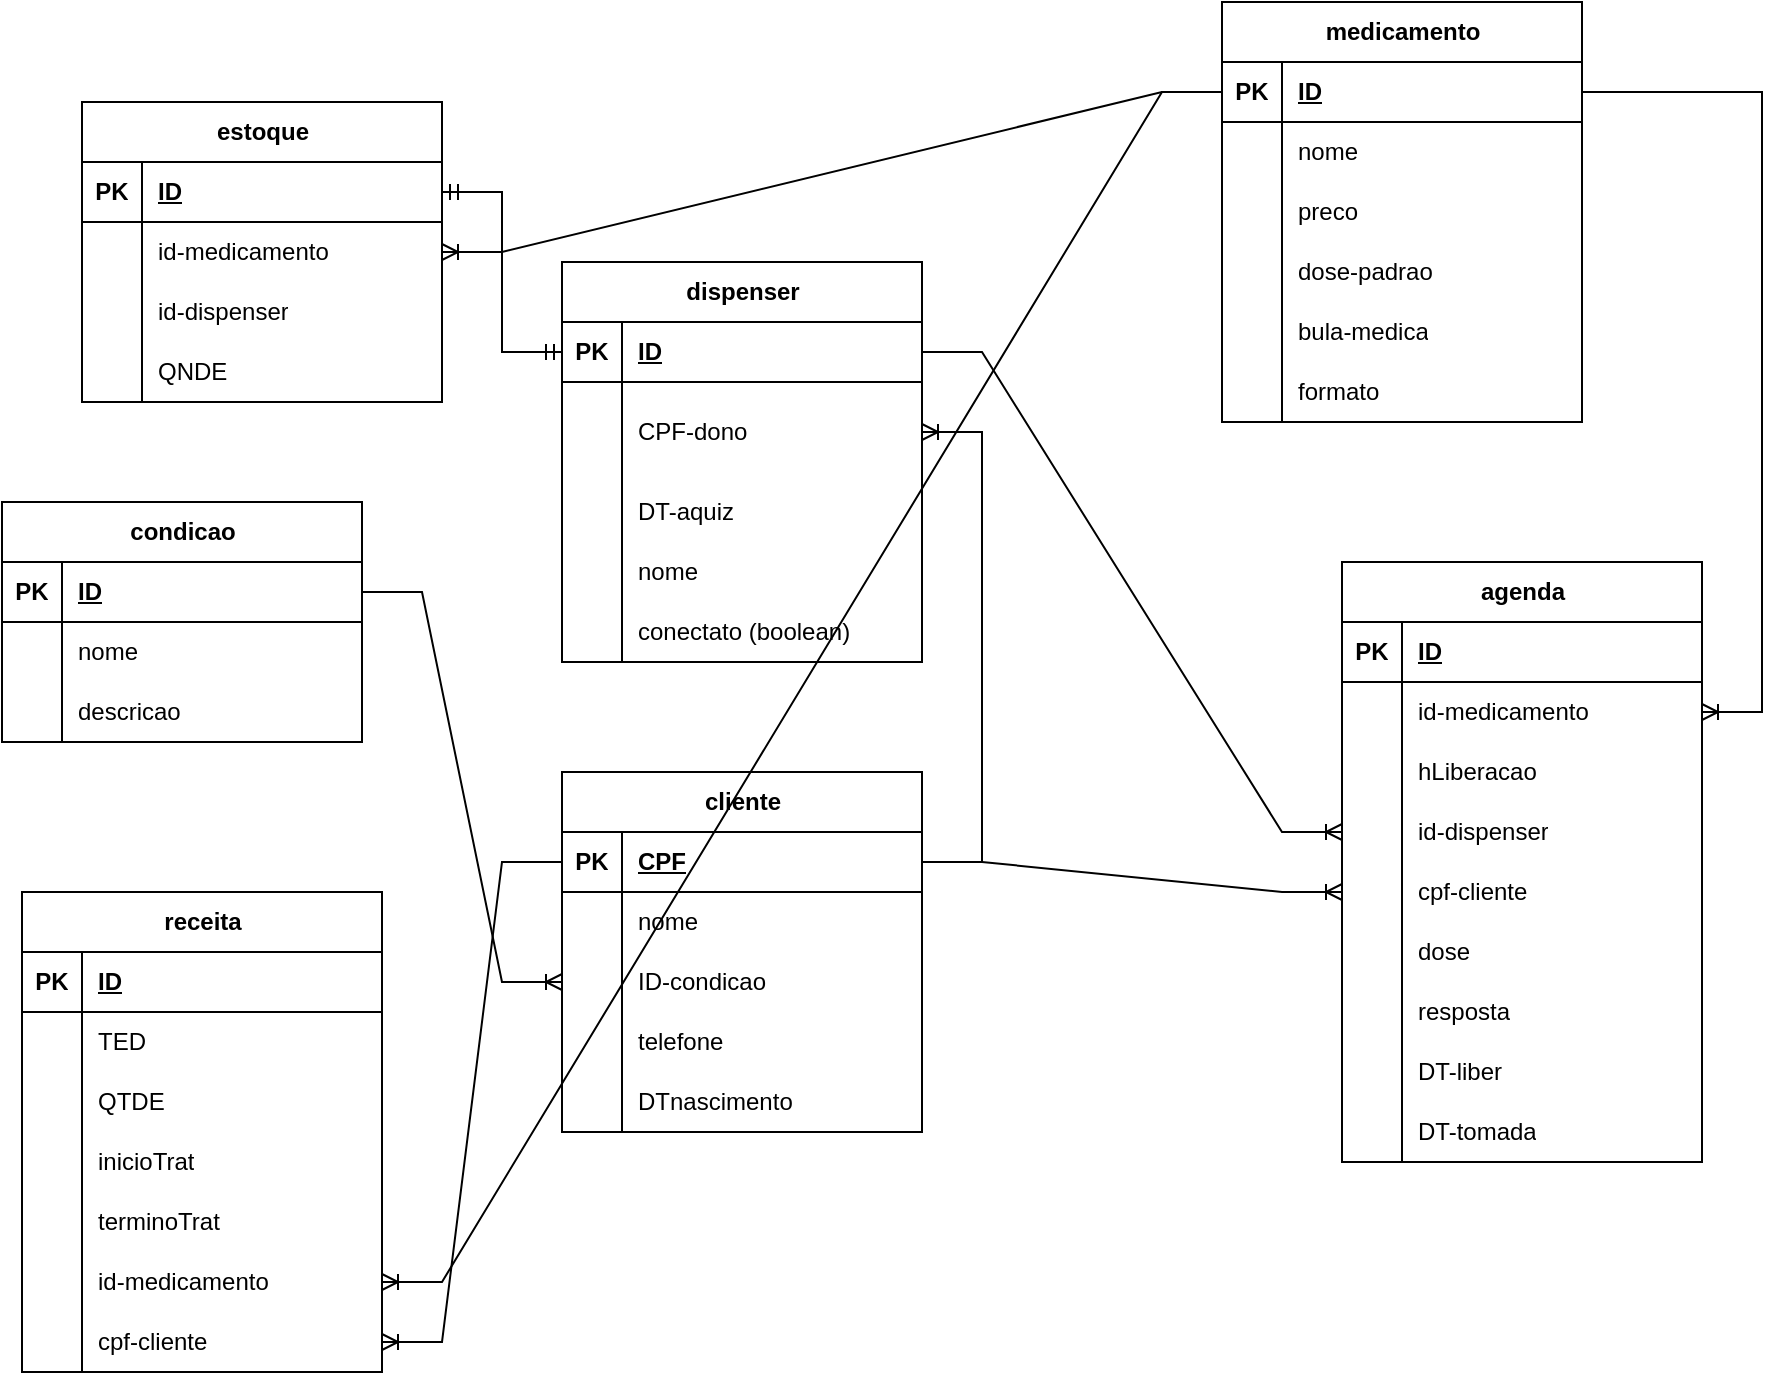 <mxfile version="28.1.0">
  <diagram name="Página-1" id="Egd5lDrU0XPKgJYf1nZj">
    <mxGraphModel dx="1426" dy="797" grid="1" gridSize="10" guides="1" tooltips="1" connect="1" arrows="1" fold="1" page="1" pageScale="1" pageWidth="827" pageHeight="1169" math="0" shadow="0">
      <root>
        <mxCell id="0" />
        <mxCell id="1" parent="0" />
        <mxCell id="g2uNAPrqfoVoTCElXJ4H-14" value="dispenser" style="shape=table;startSize=30;container=1;collapsible=1;childLayout=tableLayout;fixedRows=1;rowLines=0;fontStyle=1;align=center;resizeLast=1;html=1;" parent="1" vertex="1">
          <mxGeometry x="310" y="150" width="180" height="200" as="geometry" />
        </mxCell>
        <mxCell id="g2uNAPrqfoVoTCElXJ4H-15" value="" style="shape=tableRow;horizontal=0;startSize=0;swimlaneHead=0;swimlaneBody=0;fillColor=none;collapsible=0;dropTarget=0;points=[[0,0.5],[1,0.5]];portConstraint=eastwest;top=0;left=0;right=0;bottom=1;" parent="g2uNAPrqfoVoTCElXJ4H-14" vertex="1">
          <mxGeometry y="30" width="180" height="30" as="geometry" />
        </mxCell>
        <mxCell id="g2uNAPrqfoVoTCElXJ4H-16" value="PK" style="shape=partialRectangle;connectable=0;fillColor=none;top=0;left=0;bottom=0;right=0;fontStyle=1;overflow=hidden;whiteSpace=wrap;html=1;" parent="g2uNAPrqfoVoTCElXJ4H-15" vertex="1">
          <mxGeometry width="30" height="30" as="geometry">
            <mxRectangle width="30" height="30" as="alternateBounds" />
          </mxGeometry>
        </mxCell>
        <mxCell id="g2uNAPrqfoVoTCElXJ4H-17" value="ID" style="shape=partialRectangle;connectable=0;fillColor=none;top=0;left=0;bottom=0;right=0;align=left;spacingLeft=6;fontStyle=5;overflow=hidden;whiteSpace=wrap;html=1;" parent="g2uNAPrqfoVoTCElXJ4H-15" vertex="1">
          <mxGeometry x="30" width="150" height="30" as="geometry">
            <mxRectangle width="150" height="30" as="alternateBounds" />
          </mxGeometry>
        </mxCell>
        <mxCell id="g2uNAPrqfoVoTCElXJ4H-18" value="" style="shape=tableRow;horizontal=0;startSize=0;swimlaneHead=0;swimlaneBody=0;fillColor=none;collapsible=0;dropTarget=0;points=[[0,0.5],[1,0.5]];portConstraint=eastwest;top=0;left=0;right=0;bottom=0;" parent="g2uNAPrqfoVoTCElXJ4H-14" vertex="1">
          <mxGeometry y="60" width="180" height="50" as="geometry" />
        </mxCell>
        <mxCell id="g2uNAPrqfoVoTCElXJ4H-19" value="" style="shape=partialRectangle;connectable=0;fillColor=none;top=0;left=0;bottom=0;right=0;editable=1;overflow=hidden;whiteSpace=wrap;html=1;" parent="g2uNAPrqfoVoTCElXJ4H-18" vertex="1">
          <mxGeometry width="30" height="50" as="geometry">
            <mxRectangle width="30" height="50" as="alternateBounds" />
          </mxGeometry>
        </mxCell>
        <mxCell id="g2uNAPrqfoVoTCElXJ4H-20" value="CPF-dono" style="shape=partialRectangle;connectable=0;fillColor=none;top=0;left=0;bottom=0;right=0;align=left;spacingLeft=6;overflow=hidden;whiteSpace=wrap;html=1;" parent="g2uNAPrqfoVoTCElXJ4H-18" vertex="1">
          <mxGeometry x="30" width="150" height="50" as="geometry">
            <mxRectangle width="150" height="50" as="alternateBounds" />
          </mxGeometry>
        </mxCell>
        <mxCell id="g2uNAPrqfoVoTCElXJ4H-21" value="" style="shape=tableRow;horizontal=0;startSize=0;swimlaneHead=0;swimlaneBody=0;fillColor=none;collapsible=0;dropTarget=0;points=[[0,0.5],[1,0.5]];portConstraint=eastwest;top=0;left=0;right=0;bottom=0;" parent="g2uNAPrqfoVoTCElXJ4H-14" vertex="1">
          <mxGeometry y="110" width="180" height="30" as="geometry" />
        </mxCell>
        <mxCell id="g2uNAPrqfoVoTCElXJ4H-22" value="" style="shape=partialRectangle;connectable=0;fillColor=none;top=0;left=0;bottom=0;right=0;editable=1;overflow=hidden;whiteSpace=wrap;html=1;" parent="g2uNAPrqfoVoTCElXJ4H-21" vertex="1">
          <mxGeometry width="30" height="30" as="geometry">
            <mxRectangle width="30" height="30" as="alternateBounds" />
          </mxGeometry>
        </mxCell>
        <mxCell id="g2uNAPrqfoVoTCElXJ4H-23" value="DT-aquiz" style="shape=partialRectangle;connectable=0;fillColor=none;top=0;left=0;bottom=0;right=0;align=left;spacingLeft=6;overflow=hidden;whiteSpace=wrap;html=1;" parent="g2uNAPrqfoVoTCElXJ4H-21" vertex="1">
          <mxGeometry x="30" width="150" height="30" as="geometry">
            <mxRectangle width="150" height="30" as="alternateBounds" />
          </mxGeometry>
        </mxCell>
        <mxCell id="QTlWvereeb3CFWcjlrL_-1" style="shape=tableRow;horizontal=0;startSize=0;swimlaneHead=0;swimlaneBody=0;fillColor=none;collapsible=0;dropTarget=0;points=[[0,0.5],[1,0.5]];portConstraint=eastwest;top=0;left=0;right=0;bottom=0;" vertex="1" parent="g2uNAPrqfoVoTCElXJ4H-14">
          <mxGeometry y="140" width="180" height="30" as="geometry" />
        </mxCell>
        <mxCell id="QTlWvereeb3CFWcjlrL_-2" style="shape=partialRectangle;connectable=0;fillColor=none;top=0;left=0;bottom=0;right=0;editable=1;overflow=hidden;whiteSpace=wrap;html=1;" vertex="1" parent="QTlWvereeb3CFWcjlrL_-1">
          <mxGeometry width="30" height="30" as="geometry">
            <mxRectangle width="30" height="30" as="alternateBounds" />
          </mxGeometry>
        </mxCell>
        <mxCell id="QTlWvereeb3CFWcjlrL_-3" value="nome" style="shape=partialRectangle;connectable=0;fillColor=none;top=0;left=0;bottom=0;right=0;align=left;spacingLeft=6;overflow=hidden;whiteSpace=wrap;html=1;" vertex="1" parent="QTlWvereeb3CFWcjlrL_-1">
          <mxGeometry x="30" width="150" height="30" as="geometry">
            <mxRectangle width="150" height="30" as="alternateBounds" />
          </mxGeometry>
        </mxCell>
        <mxCell id="QTlWvereeb3CFWcjlrL_-7" style="shape=tableRow;horizontal=0;startSize=0;swimlaneHead=0;swimlaneBody=0;fillColor=none;collapsible=0;dropTarget=0;points=[[0,0.5],[1,0.5]];portConstraint=eastwest;top=0;left=0;right=0;bottom=0;" vertex="1" parent="g2uNAPrqfoVoTCElXJ4H-14">
          <mxGeometry y="170" width="180" height="30" as="geometry" />
        </mxCell>
        <mxCell id="QTlWvereeb3CFWcjlrL_-8" style="shape=partialRectangle;connectable=0;fillColor=none;top=0;left=0;bottom=0;right=0;editable=1;overflow=hidden;whiteSpace=wrap;html=1;" vertex="1" parent="QTlWvereeb3CFWcjlrL_-7">
          <mxGeometry width="30" height="30" as="geometry">
            <mxRectangle width="30" height="30" as="alternateBounds" />
          </mxGeometry>
        </mxCell>
        <mxCell id="QTlWvereeb3CFWcjlrL_-9" value="conectato (boolean)" style="shape=partialRectangle;connectable=0;fillColor=none;top=0;left=0;bottom=0;right=0;align=left;spacingLeft=6;overflow=hidden;whiteSpace=wrap;html=1;" vertex="1" parent="QTlWvereeb3CFWcjlrL_-7">
          <mxGeometry x="30" width="150" height="30" as="geometry">
            <mxRectangle width="150" height="30" as="alternateBounds" />
          </mxGeometry>
        </mxCell>
        <mxCell id="g2uNAPrqfoVoTCElXJ4H-1" value="cliente" style="shape=table;startSize=30;container=1;collapsible=1;childLayout=tableLayout;fixedRows=1;rowLines=0;fontStyle=1;align=center;resizeLast=1;html=1;" parent="1" vertex="1">
          <mxGeometry x="310" y="405" width="180" height="180" as="geometry" />
        </mxCell>
        <mxCell id="g2uNAPrqfoVoTCElXJ4H-2" value="" style="shape=tableRow;horizontal=0;startSize=0;swimlaneHead=0;swimlaneBody=0;fillColor=none;collapsible=0;dropTarget=0;points=[[0,0.5],[1,0.5]];portConstraint=eastwest;top=0;left=0;right=0;bottom=1;" parent="g2uNAPrqfoVoTCElXJ4H-1" vertex="1">
          <mxGeometry y="30" width="180" height="30" as="geometry" />
        </mxCell>
        <mxCell id="g2uNAPrqfoVoTCElXJ4H-3" value="PK" style="shape=partialRectangle;connectable=0;fillColor=none;top=0;left=0;bottom=0;right=0;fontStyle=1;overflow=hidden;whiteSpace=wrap;html=1;" parent="g2uNAPrqfoVoTCElXJ4H-2" vertex="1">
          <mxGeometry width="30" height="30" as="geometry">
            <mxRectangle width="30" height="30" as="alternateBounds" />
          </mxGeometry>
        </mxCell>
        <mxCell id="g2uNAPrqfoVoTCElXJ4H-4" value="CPF" style="shape=partialRectangle;connectable=0;fillColor=none;top=0;left=0;bottom=0;right=0;align=left;spacingLeft=6;fontStyle=5;overflow=hidden;whiteSpace=wrap;html=1;" parent="g2uNAPrqfoVoTCElXJ4H-2" vertex="1">
          <mxGeometry x="30" width="150" height="30" as="geometry">
            <mxRectangle width="150" height="30" as="alternateBounds" />
          </mxGeometry>
        </mxCell>
        <mxCell id="g2uNAPrqfoVoTCElXJ4H-5" value="" style="shape=tableRow;horizontal=0;startSize=0;swimlaneHead=0;swimlaneBody=0;fillColor=none;collapsible=0;dropTarget=0;points=[[0,0.5],[1,0.5]];portConstraint=eastwest;top=0;left=0;right=0;bottom=0;" parent="g2uNAPrqfoVoTCElXJ4H-1" vertex="1">
          <mxGeometry y="60" width="180" height="30" as="geometry" />
        </mxCell>
        <mxCell id="g2uNAPrqfoVoTCElXJ4H-6" value="" style="shape=partialRectangle;connectable=0;fillColor=none;top=0;left=0;bottom=0;right=0;editable=1;overflow=hidden;whiteSpace=wrap;html=1;" parent="g2uNAPrqfoVoTCElXJ4H-5" vertex="1">
          <mxGeometry width="30" height="30" as="geometry">
            <mxRectangle width="30" height="30" as="alternateBounds" />
          </mxGeometry>
        </mxCell>
        <mxCell id="g2uNAPrqfoVoTCElXJ4H-7" value="nome" style="shape=partialRectangle;connectable=0;fillColor=none;top=0;left=0;bottom=0;right=0;align=left;spacingLeft=6;overflow=hidden;whiteSpace=wrap;html=1;" parent="g2uNAPrqfoVoTCElXJ4H-5" vertex="1">
          <mxGeometry x="30" width="150" height="30" as="geometry">
            <mxRectangle width="150" height="30" as="alternateBounds" />
          </mxGeometry>
        </mxCell>
        <mxCell id="g2uNAPrqfoVoTCElXJ4H-8" value="" style="shape=tableRow;horizontal=0;startSize=0;swimlaneHead=0;swimlaneBody=0;fillColor=none;collapsible=0;dropTarget=0;points=[[0,0.5],[1,0.5]];portConstraint=eastwest;top=0;left=0;right=0;bottom=0;" parent="g2uNAPrqfoVoTCElXJ4H-1" vertex="1">
          <mxGeometry y="90" width="180" height="30" as="geometry" />
        </mxCell>
        <mxCell id="g2uNAPrqfoVoTCElXJ4H-9" value="" style="shape=partialRectangle;connectable=0;fillColor=none;top=0;left=0;bottom=0;right=0;editable=1;overflow=hidden;whiteSpace=wrap;html=1;" parent="g2uNAPrqfoVoTCElXJ4H-8" vertex="1">
          <mxGeometry width="30" height="30" as="geometry">
            <mxRectangle width="30" height="30" as="alternateBounds" />
          </mxGeometry>
        </mxCell>
        <mxCell id="g2uNAPrqfoVoTCElXJ4H-10" value="ID-condicao" style="shape=partialRectangle;connectable=0;fillColor=none;top=0;left=0;bottom=0;right=0;align=left;spacingLeft=6;overflow=hidden;whiteSpace=wrap;html=1;" parent="g2uNAPrqfoVoTCElXJ4H-8" vertex="1">
          <mxGeometry x="30" width="150" height="30" as="geometry">
            <mxRectangle width="150" height="30" as="alternateBounds" />
          </mxGeometry>
        </mxCell>
        <mxCell id="QTlWvereeb3CFWcjlrL_-4" style="shape=tableRow;horizontal=0;startSize=0;swimlaneHead=0;swimlaneBody=0;fillColor=none;collapsible=0;dropTarget=0;points=[[0,0.5],[1,0.5]];portConstraint=eastwest;top=0;left=0;right=0;bottom=0;" vertex="1" parent="g2uNAPrqfoVoTCElXJ4H-1">
          <mxGeometry y="120" width="180" height="30" as="geometry" />
        </mxCell>
        <mxCell id="QTlWvereeb3CFWcjlrL_-5" style="shape=partialRectangle;connectable=0;fillColor=none;top=0;left=0;bottom=0;right=0;editable=1;overflow=hidden;whiteSpace=wrap;html=1;" vertex="1" parent="QTlWvereeb3CFWcjlrL_-4">
          <mxGeometry width="30" height="30" as="geometry">
            <mxRectangle width="30" height="30" as="alternateBounds" />
          </mxGeometry>
        </mxCell>
        <mxCell id="QTlWvereeb3CFWcjlrL_-6" value="telefone" style="shape=partialRectangle;connectable=0;fillColor=none;top=0;left=0;bottom=0;right=0;align=left;spacingLeft=6;overflow=hidden;whiteSpace=wrap;html=1;" vertex="1" parent="QTlWvereeb3CFWcjlrL_-4">
          <mxGeometry x="30" width="150" height="30" as="geometry">
            <mxRectangle width="150" height="30" as="alternateBounds" />
          </mxGeometry>
        </mxCell>
        <mxCell id="g2uNAPrqfoVoTCElXJ4H-11" value="" style="shape=tableRow;horizontal=0;startSize=0;swimlaneHead=0;swimlaneBody=0;fillColor=none;collapsible=0;dropTarget=0;points=[[0,0.5],[1,0.5]];portConstraint=eastwest;top=0;left=0;right=0;bottom=0;" parent="g2uNAPrqfoVoTCElXJ4H-1" vertex="1">
          <mxGeometry y="150" width="180" height="30" as="geometry" />
        </mxCell>
        <mxCell id="g2uNAPrqfoVoTCElXJ4H-12" value="" style="shape=partialRectangle;connectable=0;fillColor=none;top=0;left=0;bottom=0;right=0;editable=1;overflow=hidden;whiteSpace=wrap;html=1;" parent="g2uNAPrqfoVoTCElXJ4H-11" vertex="1">
          <mxGeometry width="30" height="30" as="geometry">
            <mxRectangle width="30" height="30" as="alternateBounds" />
          </mxGeometry>
        </mxCell>
        <mxCell id="g2uNAPrqfoVoTCElXJ4H-13" value="DTnascimento" style="shape=partialRectangle;connectable=0;fillColor=none;top=0;left=0;bottom=0;right=0;align=left;spacingLeft=6;overflow=hidden;whiteSpace=wrap;html=1;" parent="g2uNAPrqfoVoTCElXJ4H-11" vertex="1">
          <mxGeometry x="30" width="150" height="30" as="geometry">
            <mxRectangle width="150" height="30" as="alternateBounds" />
          </mxGeometry>
        </mxCell>
        <mxCell id="g2uNAPrqfoVoTCElXJ4H-27" value="medicamento" style="shape=table;startSize=30;container=1;collapsible=1;childLayout=tableLayout;fixedRows=1;rowLines=0;fontStyle=1;align=center;resizeLast=1;html=1;" parent="1" vertex="1">
          <mxGeometry x="640" y="20" width="180" height="210" as="geometry" />
        </mxCell>
        <mxCell id="g2uNAPrqfoVoTCElXJ4H-28" value="" style="shape=tableRow;horizontal=0;startSize=0;swimlaneHead=0;swimlaneBody=0;fillColor=none;collapsible=0;dropTarget=0;points=[[0,0.5],[1,0.5]];portConstraint=eastwest;top=0;left=0;right=0;bottom=1;" parent="g2uNAPrqfoVoTCElXJ4H-27" vertex="1">
          <mxGeometry y="30" width="180" height="30" as="geometry" />
        </mxCell>
        <mxCell id="g2uNAPrqfoVoTCElXJ4H-29" value="PK" style="shape=partialRectangle;connectable=0;fillColor=none;top=0;left=0;bottom=0;right=0;fontStyle=1;overflow=hidden;whiteSpace=wrap;html=1;" parent="g2uNAPrqfoVoTCElXJ4H-28" vertex="1">
          <mxGeometry width="30" height="30" as="geometry">
            <mxRectangle width="30" height="30" as="alternateBounds" />
          </mxGeometry>
        </mxCell>
        <mxCell id="g2uNAPrqfoVoTCElXJ4H-30" value="ID" style="shape=partialRectangle;connectable=0;fillColor=none;top=0;left=0;bottom=0;right=0;align=left;spacingLeft=6;fontStyle=5;overflow=hidden;whiteSpace=wrap;html=1;" parent="g2uNAPrqfoVoTCElXJ4H-28" vertex="1">
          <mxGeometry x="30" width="150" height="30" as="geometry">
            <mxRectangle width="150" height="30" as="alternateBounds" />
          </mxGeometry>
        </mxCell>
        <mxCell id="g2uNAPrqfoVoTCElXJ4H-31" value="" style="shape=tableRow;horizontal=0;startSize=0;swimlaneHead=0;swimlaneBody=0;fillColor=none;collapsible=0;dropTarget=0;points=[[0,0.5],[1,0.5]];portConstraint=eastwest;top=0;left=0;right=0;bottom=0;" parent="g2uNAPrqfoVoTCElXJ4H-27" vertex="1">
          <mxGeometry y="60" width="180" height="30" as="geometry" />
        </mxCell>
        <mxCell id="g2uNAPrqfoVoTCElXJ4H-32" value="" style="shape=partialRectangle;connectable=0;fillColor=none;top=0;left=0;bottom=0;right=0;editable=1;overflow=hidden;whiteSpace=wrap;html=1;" parent="g2uNAPrqfoVoTCElXJ4H-31" vertex="1">
          <mxGeometry width="30" height="30" as="geometry">
            <mxRectangle width="30" height="30" as="alternateBounds" />
          </mxGeometry>
        </mxCell>
        <mxCell id="g2uNAPrqfoVoTCElXJ4H-33" value="nome" style="shape=partialRectangle;connectable=0;fillColor=none;top=0;left=0;bottom=0;right=0;align=left;spacingLeft=6;overflow=hidden;whiteSpace=wrap;html=1;" parent="g2uNAPrqfoVoTCElXJ4H-31" vertex="1">
          <mxGeometry x="30" width="150" height="30" as="geometry">
            <mxRectangle width="150" height="30" as="alternateBounds" />
          </mxGeometry>
        </mxCell>
        <mxCell id="g2uNAPrqfoVoTCElXJ4H-102" value="" style="shape=tableRow;horizontal=0;startSize=0;swimlaneHead=0;swimlaneBody=0;fillColor=none;collapsible=0;dropTarget=0;points=[[0,0.5],[1,0.5]];portConstraint=eastwest;top=0;left=0;right=0;bottom=0;" parent="g2uNAPrqfoVoTCElXJ4H-27" vertex="1">
          <mxGeometry y="90" width="180" height="30" as="geometry" />
        </mxCell>
        <mxCell id="g2uNAPrqfoVoTCElXJ4H-103" value="" style="shape=partialRectangle;connectable=0;fillColor=none;top=0;left=0;bottom=0;right=0;editable=1;overflow=hidden;whiteSpace=wrap;html=1;" parent="g2uNAPrqfoVoTCElXJ4H-102" vertex="1">
          <mxGeometry width="30" height="30" as="geometry">
            <mxRectangle width="30" height="30" as="alternateBounds" />
          </mxGeometry>
        </mxCell>
        <mxCell id="g2uNAPrqfoVoTCElXJ4H-104" value="preco" style="shape=partialRectangle;connectable=0;fillColor=none;top=0;left=0;bottom=0;right=0;align=left;spacingLeft=6;overflow=hidden;whiteSpace=wrap;html=1;" parent="g2uNAPrqfoVoTCElXJ4H-102" vertex="1">
          <mxGeometry x="30" width="150" height="30" as="geometry">
            <mxRectangle width="150" height="30" as="alternateBounds" />
          </mxGeometry>
        </mxCell>
        <mxCell id="QTlWvereeb3CFWcjlrL_-44" style="shape=tableRow;horizontal=0;startSize=0;swimlaneHead=0;swimlaneBody=0;fillColor=none;collapsible=0;dropTarget=0;points=[[0,0.5],[1,0.5]];portConstraint=eastwest;top=0;left=0;right=0;bottom=0;" vertex="1" parent="g2uNAPrqfoVoTCElXJ4H-27">
          <mxGeometry y="120" width="180" height="30" as="geometry" />
        </mxCell>
        <mxCell id="QTlWvereeb3CFWcjlrL_-45" style="shape=partialRectangle;connectable=0;fillColor=none;top=0;left=0;bottom=0;right=0;editable=1;overflow=hidden;whiteSpace=wrap;html=1;" vertex="1" parent="QTlWvereeb3CFWcjlrL_-44">
          <mxGeometry width="30" height="30" as="geometry">
            <mxRectangle width="30" height="30" as="alternateBounds" />
          </mxGeometry>
        </mxCell>
        <mxCell id="QTlWvereeb3CFWcjlrL_-46" value="dose-padrao" style="shape=partialRectangle;connectable=0;fillColor=none;top=0;left=0;bottom=0;right=0;align=left;spacingLeft=6;overflow=hidden;whiteSpace=wrap;html=1;" vertex="1" parent="QTlWvereeb3CFWcjlrL_-44">
          <mxGeometry x="30" width="150" height="30" as="geometry">
            <mxRectangle width="150" height="30" as="alternateBounds" />
          </mxGeometry>
        </mxCell>
        <mxCell id="QTlWvereeb3CFWcjlrL_-47" style="shape=tableRow;horizontal=0;startSize=0;swimlaneHead=0;swimlaneBody=0;fillColor=none;collapsible=0;dropTarget=0;points=[[0,0.5],[1,0.5]];portConstraint=eastwest;top=0;left=0;right=0;bottom=0;" vertex="1" parent="g2uNAPrqfoVoTCElXJ4H-27">
          <mxGeometry y="150" width="180" height="30" as="geometry" />
        </mxCell>
        <mxCell id="QTlWvereeb3CFWcjlrL_-48" style="shape=partialRectangle;connectable=0;fillColor=none;top=0;left=0;bottom=0;right=0;editable=1;overflow=hidden;whiteSpace=wrap;html=1;" vertex="1" parent="QTlWvereeb3CFWcjlrL_-47">
          <mxGeometry width="30" height="30" as="geometry">
            <mxRectangle width="30" height="30" as="alternateBounds" />
          </mxGeometry>
        </mxCell>
        <mxCell id="QTlWvereeb3CFWcjlrL_-49" value="bula-medica" style="shape=partialRectangle;connectable=0;fillColor=none;top=0;left=0;bottom=0;right=0;align=left;spacingLeft=6;overflow=hidden;whiteSpace=wrap;html=1;" vertex="1" parent="QTlWvereeb3CFWcjlrL_-47">
          <mxGeometry x="30" width="150" height="30" as="geometry">
            <mxRectangle width="150" height="30" as="alternateBounds" />
          </mxGeometry>
        </mxCell>
        <mxCell id="QTlWvereeb3CFWcjlrL_-50" style="shape=tableRow;horizontal=0;startSize=0;swimlaneHead=0;swimlaneBody=0;fillColor=none;collapsible=0;dropTarget=0;points=[[0,0.5],[1,0.5]];portConstraint=eastwest;top=0;left=0;right=0;bottom=0;" vertex="1" parent="g2uNAPrqfoVoTCElXJ4H-27">
          <mxGeometry y="180" width="180" height="30" as="geometry" />
        </mxCell>
        <mxCell id="QTlWvereeb3CFWcjlrL_-51" style="shape=partialRectangle;connectable=0;fillColor=none;top=0;left=0;bottom=0;right=0;editable=1;overflow=hidden;whiteSpace=wrap;html=1;" vertex="1" parent="QTlWvereeb3CFWcjlrL_-50">
          <mxGeometry width="30" height="30" as="geometry">
            <mxRectangle width="30" height="30" as="alternateBounds" />
          </mxGeometry>
        </mxCell>
        <mxCell id="QTlWvereeb3CFWcjlrL_-52" value="formato" style="shape=partialRectangle;connectable=0;fillColor=none;top=0;left=0;bottom=0;right=0;align=left;spacingLeft=6;overflow=hidden;whiteSpace=wrap;html=1;" vertex="1" parent="QTlWvereeb3CFWcjlrL_-50">
          <mxGeometry x="30" width="150" height="30" as="geometry">
            <mxRectangle width="150" height="30" as="alternateBounds" />
          </mxGeometry>
        </mxCell>
        <mxCell id="g2uNAPrqfoVoTCElXJ4H-40" value="estoque" style="shape=table;startSize=30;container=1;collapsible=1;childLayout=tableLayout;fixedRows=1;rowLines=0;fontStyle=1;align=center;resizeLast=1;html=1;" parent="1" vertex="1">
          <mxGeometry x="70" y="70" width="180" height="150" as="geometry" />
        </mxCell>
        <mxCell id="g2uNAPrqfoVoTCElXJ4H-41" value="" style="shape=tableRow;horizontal=0;startSize=0;swimlaneHead=0;swimlaneBody=0;fillColor=none;collapsible=0;dropTarget=0;points=[[0,0.5],[1,0.5]];portConstraint=eastwest;top=0;left=0;right=0;bottom=1;" parent="g2uNAPrqfoVoTCElXJ4H-40" vertex="1">
          <mxGeometry y="30" width="180" height="30" as="geometry" />
        </mxCell>
        <mxCell id="g2uNAPrqfoVoTCElXJ4H-42" value="PK" style="shape=partialRectangle;connectable=0;fillColor=none;top=0;left=0;bottom=0;right=0;fontStyle=1;overflow=hidden;whiteSpace=wrap;html=1;" parent="g2uNAPrqfoVoTCElXJ4H-41" vertex="1">
          <mxGeometry width="30" height="30" as="geometry">
            <mxRectangle width="30" height="30" as="alternateBounds" />
          </mxGeometry>
        </mxCell>
        <mxCell id="g2uNAPrqfoVoTCElXJ4H-43" value="ID" style="shape=partialRectangle;connectable=0;fillColor=none;top=0;left=0;bottom=0;right=0;align=left;spacingLeft=6;fontStyle=5;overflow=hidden;whiteSpace=wrap;html=1;" parent="g2uNAPrqfoVoTCElXJ4H-41" vertex="1">
          <mxGeometry x="30" width="150" height="30" as="geometry">
            <mxRectangle width="150" height="30" as="alternateBounds" />
          </mxGeometry>
        </mxCell>
        <mxCell id="g2uNAPrqfoVoTCElXJ4H-44" value="" style="shape=tableRow;horizontal=0;startSize=0;swimlaneHead=0;swimlaneBody=0;fillColor=none;collapsible=0;dropTarget=0;points=[[0,0.5],[1,0.5]];portConstraint=eastwest;top=0;left=0;right=0;bottom=0;" parent="g2uNAPrqfoVoTCElXJ4H-40" vertex="1">
          <mxGeometry y="60" width="180" height="30" as="geometry" />
        </mxCell>
        <mxCell id="g2uNAPrqfoVoTCElXJ4H-45" value="" style="shape=partialRectangle;connectable=0;fillColor=none;top=0;left=0;bottom=0;right=0;editable=1;overflow=hidden;whiteSpace=wrap;html=1;" parent="g2uNAPrqfoVoTCElXJ4H-44" vertex="1">
          <mxGeometry width="30" height="30" as="geometry">
            <mxRectangle width="30" height="30" as="alternateBounds" />
          </mxGeometry>
        </mxCell>
        <mxCell id="g2uNAPrqfoVoTCElXJ4H-46" value="id-medicamento" style="shape=partialRectangle;connectable=0;fillColor=none;top=0;left=0;bottom=0;right=0;align=left;spacingLeft=6;overflow=hidden;whiteSpace=wrap;html=1;" parent="g2uNAPrqfoVoTCElXJ4H-44" vertex="1">
          <mxGeometry x="30" width="150" height="30" as="geometry">
            <mxRectangle width="150" height="30" as="alternateBounds" />
          </mxGeometry>
        </mxCell>
        <mxCell id="g2uNAPrqfoVoTCElXJ4H-47" value="" style="shape=tableRow;horizontal=0;startSize=0;swimlaneHead=0;swimlaneBody=0;fillColor=none;collapsible=0;dropTarget=0;points=[[0,0.5],[1,0.5]];portConstraint=eastwest;top=0;left=0;right=0;bottom=0;" parent="g2uNAPrqfoVoTCElXJ4H-40" vertex="1">
          <mxGeometry y="90" width="180" height="30" as="geometry" />
        </mxCell>
        <mxCell id="g2uNAPrqfoVoTCElXJ4H-48" value="" style="shape=partialRectangle;connectable=0;fillColor=none;top=0;left=0;bottom=0;right=0;editable=1;overflow=hidden;whiteSpace=wrap;html=1;" parent="g2uNAPrqfoVoTCElXJ4H-47" vertex="1">
          <mxGeometry width="30" height="30" as="geometry">
            <mxRectangle width="30" height="30" as="alternateBounds" />
          </mxGeometry>
        </mxCell>
        <mxCell id="g2uNAPrqfoVoTCElXJ4H-49" value="id-dispenser" style="shape=partialRectangle;connectable=0;fillColor=none;top=0;left=0;bottom=0;right=0;align=left;spacingLeft=6;overflow=hidden;whiteSpace=wrap;html=1;" parent="g2uNAPrqfoVoTCElXJ4H-47" vertex="1">
          <mxGeometry x="30" width="150" height="30" as="geometry">
            <mxRectangle width="150" height="30" as="alternateBounds" />
          </mxGeometry>
        </mxCell>
        <mxCell id="g2uNAPrqfoVoTCElXJ4H-50" value="" style="shape=tableRow;horizontal=0;startSize=0;swimlaneHead=0;swimlaneBody=0;fillColor=none;collapsible=0;dropTarget=0;points=[[0,0.5],[1,0.5]];portConstraint=eastwest;top=0;left=0;right=0;bottom=0;" parent="g2uNAPrqfoVoTCElXJ4H-40" vertex="1">
          <mxGeometry y="120" width="180" height="30" as="geometry" />
        </mxCell>
        <mxCell id="g2uNAPrqfoVoTCElXJ4H-51" value="" style="shape=partialRectangle;connectable=0;fillColor=none;top=0;left=0;bottom=0;right=0;editable=1;overflow=hidden;whiteSpace=wrap;html=1;" parent="g2uNAPrqfoVoTCElXJ4H-50" vertex="1">
          <mxGeometry width="30" height="30" as="geometry">
            <mxRectangle width="30" height="30" as="alternateBounds" />
          </mxGeometry>
        </mxCell>
        <mxCell id="g2uNAPrqfoVoTCElXJ4H-52" value="QNDE" style="shape=partialRectangle;connectable=0;fillColor=none;top=0;left=0;bottom=0;right=0;align=left;spacingLeft=6;overflow=hidden;whiteSpace=wrap;html=1;" parent="g2uNAPrqfoVoTCElXJ4H-50" vertex="1">
          <mxGeometry x="30" width="150" height="30" as="geometry">
            <mxRectangle width="150" height="30" as="alternateBounds" />
          </mxGeometry>
        </mxCell>
        <mxCell id="g2uNAPrqfoVoTCElXJ4H-53" value="agenda" style="shape=table;startSize=30;container=1;collapsible=1;childLayout=tableLayout;fixedRows=1;rowLines=0;fontStyle=1;align=center;resizeLast=1;html=1;" parent="1" vertex="1">
          <mxGeometry x="700" y="300" width="180" height="300" as="geometry" />
        </mxCell>
        <mxCell id="g2uNAPrqfoVoTCElXJ4H-54" value="" style="shape=tableRow;horizontal=0;startSize=0;swimlaneHead=0;swimlaneBody=0;fillColor=none;collapsible=0;dropTarget=0;points=[[0,0.5],[1,0.5]];portConstraint=eastwest;top=0;left=0;right=0;bottom=1;" parent="g2uNAPrqfoVoTCElXJ4H-53" vertex="1">
          <mxGeometry y="30" width="180" height="30" as="geometry" />
        </mxCell>
        <mxCell id="g2uNAPrqfoVoTCElXJ4H-55" value="PK" style="shape=partialRectangle;connectable=0;fillColor=none;top=0;left=0;bottom=0;right=0;fontStyle=1;overflow=hidden;whiteSpace=wrap;html=1;" parent="g2uNAPrqfoVoTCElXJ4H-54" vertex="1">
          <mxGeometry width="30" height="30" as="geometry">
            <mxRectangle width="30" height="30" as="alternateBounds" />
          </mxGeometry>
        </mxCell>
        <mxCell id="g2uNAPrqfoVoTCElXJ4H-56" value="ID" style="shape=partialRectangle;connectable=0;fillColor=none;top=0;left=0;bottom=0;right=0;align=left;spacingLeft=6;fontStyle=5;overflow=hidden;whiteSpace=wrap;html=1;" parent="g2uNAPrqfoVoTCElXJ4H-54" vertex="1">
          <mxGeometry x="30" width="150" height="30" as="geometry">
            <mxRectangle width="150" height="30" as="alternateBounds" />
          </mxGeometry>
        </mxCell>
        <mxCell id="g2uNAPrqfoVoTCElXJ4H-57" value="" style="shape=tableRow;horizontal=0;startSize=0;swimlaneHead=0;swimlaneBody=0;fillColor=none;collapsible=0;dropTarget=0;points=[[0,0.5],[1,0.5]];portConstraint=eastwest;top=0;left=0;right=0;bottom=0;" parent="g2uNAPrqfoVoTCElXJ4H-53" vertex="1">
          <mxGeometry y="60" width="180" height="30" as="geometry" />
        </mxCell>
        <mxCell id="g2uNAPrqfoVoTCElXJ4H-58" value="" style="shape=partialRectangle;connectable=0;fillColor=none;top=0;left=0;bottom=0;right=0;editable=1;overflow=hidden;whiteSpace=wrap;html=1;" parent="g2uNAPrqfoVoTCElXJ4H-57" vertex="1">
          <mxGeometry width="30" height="30" as="geometry">
            <mxRectangle width="30" height="30" as="alternateBounds" />
          </mxGeometry>
        </mxCell>
        <mxCell id="g2uNAPrqfoVoTCElXJ4H-59" value="id-medicamento" style="shape=partialRectangle;connectable=0;fillColor=none;top=0;left=0;bottom=0;right=0;align=left;spacingLeft=6;overflow=hidden;whiteSpace=wrap;html=1;" parent="g2uNAPrqfoVoTCElXJ4H-57" vertex="1">
          <mxGeometry x="30" width="150" height="30" as="geometry">
            <mxRectangle width="150" height="30" as="alternateBounds" />
          </mxGeometry>
        </mxCell>
        <mxCell id="g2uNAPrqfoVoTCElXJ4H-60" value="" style="shape=tableRow;horizontal=0;startSize=0;swimlaneHead=0;swimlaneBody=0;fillColor=none;collapsible=0;dropTarget=0;points=[[0,0.5],[1,0.5]];portConstraint=eastwest;top=0;left=0;right=0;bottom=0;" parent="g2uNAPrqfoVoTCElXJ4H-53" vertex="1">
          <mxGeometry y="90" width="180" height="30" as="geometry" />
        </mxCell>
        <mxCell id="g2uNAPrqfoVoTCElXJ4H-61" value="" style="shape=partialRectangle;connectable=0;fillColor=none;top=0;left=0;bottom=0;right=0;editable=1;overflow=hidden;whiteSpace=wrap;html=1;" parent="g2uNAPrqfoVoTCElXJ4H-60" vertex="1">
          <mxGeometry width="30" height="30" as="geometry">
            <mxRectangle width="30" height="30" as="alternateBounds" />
          </mxGeometry>
        </mxCell>
        <mxCell id="g2uNAPrqfoVoTCElXJ4H-62" value="hLiberacao" style="shape=partialRectangle;connectable=0;fillColor=none;top=0;left=0;bottom=0;right=0;align=left;spacingLeft=6;overflow=hidden;whiteSpace=wrap;html=1;" parent="g2uNAPrqfoVoTCElXJ4H-60" vertex="1">
          <mxGeometry x="30" width="150" height="30" as="geometry">
            <mxRectangle width="150" height="30" as="alternateBounds" />
          </mxGeometry>
        </mxCell>
        <mxCell id="g2uNAPrqfoVoTCElXJ4H-63" value="" style="shape=tableRow;horizontal=0;startSize=0;swimlaneHead=0;swimlaneBody=0;fillColor=none;collapsible=0;dropTarget=0;points=[[0,0.5],[1,0.5]];portConstraint=eastwest;top=0;left=0;right=0;bottom=0;" parent="g2uNAPrqfoVoTCElXJ4H-53" vertex="1">
          <mxGeometry y="120" width="180" height="30" as="geometry" />
        </mxCell>
        <mxCell id="g2uNAPrqfoVoTCElXJ4H-64" value="" style="shape=partialRectangle;connectable=0;fillColor=none;top=0;left=0;bottom=0;right=0;editable=1;overflow=hidden;whiteSpace=wrap;html=1;" parent="g2uNAPrqfoVoTCElXJ4H-63" vertex="1">
          <mxGeometry width="30" height="30" as="geometry">
            <mxRectangle width="30" height="30" as="alternateBounds" />
          </mxGeometry>
        </mxCell>
        <mxCell id="g2uNAPrqfoVoTCElXJ4H-65" value="id-dispenser" style="shape=partialRectangle;connectable=0;fillColor=none;top=0;left=0;bottom=0;right=0;align=left;spacingLeft=6;overflow=hidden;whiteSpace=wrap;html=1;" parent="g2uNAPrqfoVoTCElXJ4H-63" vertex="1">
          <mxGeometry x="30" width="150" height="30" as="geometry">
            <mxRectangle width="150" height="30" as="alternateBounds" />
          </mxGeometry>
        </mxCell>
        <mxCell id="g2uNAPrqfoVoTCElXJ4H-99" style="shape=tableRow;horizontal=0;startSize=0;swimlaneHead=0;swimlaneBody=0;fillColor=none;collapsible=0;dropTarget=0;points=[[0,0.5],[1,0.5]];portConstraint=eastwest;top=0;left=0;right=0;bottom=0;" parent="g2uNAPrqfoVoTCElXJ4H-53" vertex="1">
          <mxGeometry y="150" width="180" height="30" as="geometry" />
        </mxCell>
        <mxCell id="g2uNAPrqfoVoTCElXJ4H-100" style="shape=partialRectangle;connectable=0;fillColor=none;top=0;left=0;bottom=0;right=0;editable=1;overflow=hidden;whiteSpace=wrap;html=1;" parent="g2uNAPrqfoVoTCElXJ4H-99" vertex="1">
          <mxGeometry width="30" height="30" as="geometry">
            <mxRectangle width="30" height="30" as="alternateBounds" />
          </mxGeometry>
        </mxCell>
        <mxCell id="g2uNAPrqfoVoTCElXJ4H-101" value="cpf-cliente" style="shape=partialRectangle;connectable=0;fillColor=none;top=0;left=0;bottom=0;right=0;align=left;spacingLeft=6;overflow=hidden;whiteSpace=wrap;html=1;" parent="g2uNAPrqfoVoTCElXJ4H-99" vertex="1">
          <mxGeometry x="30" width="150" height="30" as="geometry">
            <mxRectangle width="150" height="30" as="alternateBounds" />
          </mxGeometry>
        </mxCell>
        <mxCell id="QTlWvereeb3CFWcjlrL_-10" style="shape=tableRow;horizontal=0;startSize=0;swimlaneHead=0;swimlaneBody=0;fillColor=none;collapsible=0;dropTarget=0;points=[[0,0.5],[1,0.5]];portConstraint=eastwest;top=0;left=0;right=0;bottom=0;" vertex="1" parent="g2uNAPrqfoVoTCElXJ4H-53">
          <mxGeometry y="180" width="180" height="30" as="geometry" />
        </mxCell>
        <mxCell id="QTlWvereeb3CFWcjlrL_-11" style="shape=partialRectangle;connectable=0;fillColor=none;top=0;left=0;bottom=0;right=0;editable=1;overflow=hidden;whiteSpace=wrap;html=1;" vertex="1" parent="QTlWvereeb3CFWcjlrL_-10">
          <mxGeometry width="30" height="30" as="geometry">
            <mxRectangle width="30" height="30" as="alternateBounds" />
          </mxGeometry>
        </mxCell>
        <mxCell id="QTlWvereeb3CFWcjlrL_-12" value="dose" style="shape=partialRectangle;connectable=0;fillColor=none;top=0;left=0;bottom=0;right=0;align=left;spacingLeft=6;overflow=hidden;whiteSpace=wrap;html=1;" vertex="1" parent="QTlWvereeb3CFWcjlrL_-10">
          <mxGeometry x="30" width="150" height="30" as="geometry">
            <mxRectangle width="150" height="30" as="alternateBounds" />
          </mxGeometry>
        </mxCell>
        <mxCell id="QTlWvereeb3CFWcjlrL_-35" style="shape=tableRow;horizontal=0;startSize=0;swimlaneHead=0;swimlaneBody=0;fillColor=none;collapsible=0;dropTarget=0;points=[[0,0.5],[1,0.5]];portConstraint=eastwest;top=0;left=0;right=0;bottom=0;" vertex="1" parent="g2uNAPrqfoVoTCElXJ4H-53">
          <mxGeometry y="210" width="180" height="30" as="geometry" />
        </mxCell>
        <mxCell id="QTlWvereeb3CFWcjlrL_-36" style="shape=partialRectangle;connectable=0;fillColor=none;top=0;left=0;bottom=0;right=0;editable=1;overflow=hidden;whiteSpace=wrap;html=1;" vertex="1" parent="QTlWvereeb3CFWcjlrL_-35">
          <mxGeometry width="30" height="30" as="geometry">
            <mxRectangle width="30" height="30" as="alternateBounds" />
          </mxGeometry>
        </mxCell>
        <mxCell id="QTlWvereeb3CFWcjlrL_-37" value="resposta" style="shape=partialRectangle;connectable=0;fillColor=none;top=0;left=0;bottom=0;right=0;align=left;spacingLeft=6;overflow=hidden;whiteSpace=wrap;html=1;" vertex="1" parent="QTlWvereeb3CFWcjlrL_-35">
          <mxGeometry x="30" width="150" height="30" as="geometry">
            <mxRectangle width="150" height="30" as="alternateBounds" />
          </mxGeometry>
        </mxCell>
        <mxCell id="QTlWvereeb3CFWcjlrL_-38" style="shape=tableRow;horizontal=0;startSize=0;swimlaneHead=0;swimlaneBody=0;fillColor=none;collapsible=0;dropTarget=0;points=[[0,0.5],[1,0.5]];portConstraint=eastwest;top=0;left=0;right=0;bottom=0;" vertex="1" parent="g2uNAPrqfoVoTCElXJ4H-53">
          <mxGeometry y="240" width="180" height="30" as="geometry" />
        </mxCell>
        <mxCell id="QTlWvereeb3CFWcjlrL_-39" style="shape=partialRectangle;connectable=0;fillColor=none;top=0;left=0;bottom=0;right=0;editable=1;overflow=hidden;whiteSpace=wrap;html=1;" vertex="1" parent="QTlWvereeb3CFWcjlrL_-38">
          <mxGeometry width="30" height="30" as="geometry">
            <mxRectangle width="30" height="30" as="alternateBounds" />
          </mxGeometry>
        </mxCell>
        <mxCell id="QTlWvereeb3CFWcjlrL_-40" value="DT-liber" style="shape=partialRectangle;connectable=0;fillColor=none;top=0;left=0;bottom=0;right=0;align=left;spacingLeft=6;overflow=hidden;whiteSpace=wrap;html=1;" vertex="1" parent="QTlWvereeb3CFWcjlrL_-38">
          <mxGeometry x="30" width="150" height="30" as="geometry">
            <mxRectangle width="150" height="30" as="alternateBounds" />
          </mxGeometry>
        </mxCell>
        <mxCell id="QTlWvereeb3CFWcjlrL_-41" style="shape=tableRow;horizontal=0;startSize=0;swimlaneHead=0;swimlaneBody=0;fillColor=none;collapsible=0;dropTarget=0;points=[[0,0.5],[1,0.5]];portConstraint=eastwest;top=0;left=0;right=0;bottom=0;" vertex="1" parent="g2uNAPrqfoVoTCElXJ4H-53">
          <mxGeometry y="270" width="180" height="30" as="geometry" />
        </mxCell>
        <mxCell id="QTlWvereeb3CFWcjlrL_-42" style="shape=partialRectangle;connectable=0;fillColor=none;top=0;left=0;bottom=0;right=0;editable=1;overflow=hidden;whiteSpace=wrap;html=1;" vertex="1" parent="QTlWvereeb3CFWcjlrL_-41">
          <mxGeometry width="30" height="30" as="geometry">
            <mxRectangle width="30" height="30" as="alternateBounds" />
          </mxGeometry>
        </mxCell>
        <mxCell id="QTlWvereeb3CFWcjlrL_-43" value="DT-tomada" style="shape=partialRectangle;connectable=0;fillColor=none;top=0;left=0;bottom=0;right=0;align=left;spacingLeft=6;overflow=hidden;whiteSpace=wrap;html=1;" vertex="1" parent="QTlWvereeb3CFWcjlrL_-41">
          <mxGeometry x="30" width="150" height="30" as="geometry">
            <mxRectangle width="150" height="30" as="alternateBounds" />
          </mxGeometry>
        </mxCell>
        <mxCell id="g2uNAPrqfoVoTCElXJ4H-66" value="receita" style="shape=table;startSize=30;container=1;collapsible=1;childLayout=tableLayout;fixedRows=1;rowLines=0;fontStyle=1;align=center;resizeLast=1;html=1;" parent="1" vertex="1">
          <mxGeometry x="40" y="465" width="180" height="240" as="geometry" />
        </mxCell>
        <mxCell id="g2uNAPrqfoVoTCElXJ4H-67" value="" style="shape=tableRow;horizontal=0;startSize=0;swimlaneHead=0;swimlaneBody=0;fillColor=none;collapsible=0;dropTarget=0;points=[[0,0.5],[1,0.5]];portConstraint=eastwest;top=0;left=0;right=0;bottom=1;" parent="g2uNAPrqfoVoTCElXJ4H-66" vertex="1">
          <mxGeometry y="30" width="180" height="30" as="geometry" />
        </mxCell>
        <mxCell id="g2uNAPrqfoVoTCElXJ4H-68" value="PK" style="shape=partialRectangle;connectable=0;fillColor=none;top=0;left=0;bottom=0;right=0;fontStyle=1;overflow=hidden;whiteSpace=wrap;html=1;" parent="g2uNAPrqfoVoTCElXJ4H-67" vertex="1">
          <mxGeometry width="30" height="30" as="geometry">
            <mxRectangle width="30" height="30" as="alternateBounds" />
          </mxGeometry>
        </mxCell>
        <mxCell id="g2uNAPrqfoVoTCElXJ4H-69" value="ID" style="shape=partialRectangle;connectable=0;fillColor=none;top=0;left=0;bottom=0;right=0;align=left;spacingLeft=6;fontStyle=5;overflow=hidden;whiteSpace=wrap;html=1;" parent="g2uNAPrqfoVoTCElXJ4H-67" vertex="1">
          <mxGeometry x="30" width="150" height="30" as="geometry">
            <mxRectangle width="150" height="30" as="alternateBounds" />
          </mxGeometry>
        </mxCell>
        <mxCell id="g2uNAPrqfoVoTCElXJ4H-70" value="" style="shape=tableRow;horizontal=0;startSize=0;swimlaneHead=0;swimlaneBody=0;fillColor=none;collapsible=0;dropTarget=0;points=[[0,0.5],[1,0.5]];portConstraint=eastwest;top=0;left=0;right=0;bottom=0;" parent="g2uNAPrqfoVoTCElXJ4H-66" vertex="1">
          <mxGeometry y="60" width="180" height="30" as="geometry" />
        </mxCell>
        <mxCell id="g2uNAPrqfoVoTCElXJ4H-71" value="" style="shape=partialRectangle;connectable=0;fillColor=none;top=0;left=0;bottom=0;right=0;editable=1;overflow=hidden;whiteSpace=wrap;html=1;" parent="g2uNAPrqfoVoTCElXJ4H-70" vertex="1">
          <mxGeometry width="30" height="30" as="geometry">
            <mxRectangle width="30" height="30" as="alternateBounds" />
          </mxGeometry>
        </mxCell>
        <mxCell id="g2uNAPrqfoVoTCElXJ4H-72" value="TED" style="shape=partialRectangle;connectable=0;fillColor=none;top=0;left=0;bottom=0;right=0;align=left;spacingLeft=6;overflow=hidden;whiteSpace=wrap;html=1;" parent="g2uNAPrqfoVoTCElXJ4H-70" vertex="1">
          <mxGeometry x="30" width="150" height="30" as="geometry">
            <mxRectangle width="150" height="30" as="alternateBounds" />
          </mxGeometry>
        </mxCell>
        <mxCell id="g2uNAPrqfoVoTCElXJ4H-73" value="" style="shape=tableRow;horizontal=0;startSize=0;swimlaneHead=0;swimlaneBody=0;fillColor=none;collapsible=0;dropTarget=0;points=[[0,0.5],[1,0.5]];portConstraint=eastwest;top=0;left=0;right=0;bottom=0;" parent="g2uNAPrqfoVoTCElXJ4H-66" vertex="1">
          <mxGeometry y="90" width="180" height="30" as="geometry" />
        </mxCell>
        <mxCell id="g2uNAPrqfoVoTCElXJ4H-74" value="" style="shape=partialRectangle;connectable=0;fillColor=none;top=0;left=0;bottom=0;right=0;editable=1;overflow=hidden;whiteSpace=wrap;html=1;" parent="g2uNAPrqfoVoTCElXJ4H-73" vertex="1">
          <mxGeometry width="30" height="30" as="geometry">
            <mxRectangle width="30" height="30" as="alternateBounds" />
          </mxGeometry>
        </mxCell>
        <mxCell id="g2uNAPrqfoVoTCElXJ4H-75" value="QTDE" style="shape=partialRectangle;connectable=0;fillColor=none;top=0;left=0;bottom=0;right=0;align=left;spacingLeft=6;overflow=hidden;whiteSpace=wrap;html=1;" parent="g2uNAPrqfoVoTCElXJ4H-73" vertex="1">
          <mxGeometry x="30" width="150" height="30" as="geometry">
            <mxRectangle width="150" height="30" as="alternateBounds" />
          </mxGeometry>
        </mxCell>
        <mxCell id="g2uNAPrqfoVoTCElXJ4H-76" value="" style="shape=tableRow;horizontal=0;startSize=0;swimlaneHead=0;swimlaneBody=0;fillColor=none;collapsible=0;dropTarget=0;points=[[0,0.5],[1,0.5]];portConstraint=eastwest;top=0;left=0;right=0;bottom=0;" parent="g2uNAPrqfoVoTCElXJ4H-66" vertex="1">
          <mxGeometry y="120" width="180" height="30" as="geometry" />
        </mxCell>
        <mxCell id="g2uNAPrqfoVoTCElXJ4H-77" value="" style="shape=partialRectangle;connectable=0;fillColor=none;top=0;left=0;bottom=0;right=0;editable=1;overflow=hidden;whiteSpace=wrap;html=1;" parent="g2uNAPrqfoVoTCElXJ4H-76" vertex="1">
          <mxGeometry width="30" height="30" as="geometry">
            <mxRectangle width="30" height="30" as="alternateBounds" />
          </mxGeometry>
        </mxCell>
        <mxCell id="g2uNAPrqfoVoTCElXJ4H-78" value="inicioTrat" style="shape=partialRectangle;connectable=0;fillColor=none;top=0;left=0;bottom=0;right=0;align=left;spacingLeft=6;overflow=hidden;whiteSpace=wrap;html=1;" parent="g2uNAPrqfoVoTCElXJ4H-76" vertex="1">
          <mxGeometry x="30" width="150" height="30" as="geometry">
            <mxRectangle width="150" height="30" as="alternateBounds" />
          </mxGeometry>
        </mxCell>
        <mxCell id="g2uNAPrqfoVoTCElXJ4H-96" value="" style="shape=tableRow;horizontal=0;startSize=0;swimlaneHead=0;swimlaneBody=0;fillColor=none;collapsible=0;dropTarget=0;points=[[0,0.5],[1,0.5]];portConstraint=eastwest;top=0;left=0;right=0;bottom=0;" parent="g2uNAPrqfoVoTCElXJ4H-66" vertex="1">
          <mxGeometry y="150" width="180" height="30" as="geometry" />
        </mxCell>
        <mxCell id="g2uNAPrqfoVoTCElXJ4H-97" value="" style="shape=partialRectangle;connectable=0;fillColor=none;top=0;left=0;bottom=0;right=0;editable=1;overflow=hidden;whiteSpace=wrap;html=1;" parent="g2uNAPrqfoVoTCElXJ4H-96" vertex="1">
          <mxGeometry width="30" height="30" as="geometry">
            <mxRectangle width="30" height="30" as="alternateBounds" />
          </mxGeometry>
        </mxCell>
        <mxCell id="g2uNAPrqfoVoTCElXJ4H-98" value="terminoTrat" style="shape=partialRectangle;connectable=0;fillColor=none;top=0;left=0;bottom=0;right=0;align=left;spacingLeft=6;overflow=hidden;whiteSpace=wrap;html=1;" parent="g2uNAPrqfoVoTCElXJ4H-96" vertex="1">
          <mxGeometry x="30" width="150" height="30" as="geometry">
            <mxRectangle width="150" height="30" as="alternateBounds" />
          </mxGeometry>
        </mxCell>
        <mxCell id="QTlWvereeb3CFWcjlrL_-56" style="shape=tableRow;horizontal=0;startSize=0;swimlaneHead=0;swimlaneBody=0;fillColor=none;collapsible=0;dropTarget=0;points=[[0,0.5],[1,0.5]];portConstraint=eastwest;top=0;left=0;right=0;bottom=0;" vertex="1" parent="g2uNAPrqfoVoTCElXJ4H-66">
          <mxGeometry y="180" width="180" height="30" as="geometry" />
        </mxCell>
        <mxCell id="QTlWvereeb3CFWcjlrL_-57" style="shape=partialRectangle;connectable=0;fillColor=none;top=0;left=0;bottom=0;right=0;editable=1;overflow=hidden;whiteSpace=wrap;html=1;" vertex="1" parent="QTlWvereeb3CFWcjlrL_-56">
          <mxGeometry width="30" height="30" as="geometry">
            <mxRectangle width="30" height="30" as="alternateBounds" />
          </mxGeometry>
        </mxCell>
        <mxCell id="QTlWvereeb3CFWcjlrL_-58" value="id-medicamento" style="shape=partialRectangle;connectable=0;fillColor=none;top=0;left=0;bottom=0;right=0;align=left;spacingLeft=6;overflow=hidden;whiteSpace=wrap;html=1;" vertex="1" parent="QTlWvereeb3CFWcjlrL_-56">
          <mxGeometry x="30" width="150" height="30" as="geometry">
            <mxRectangle width="150" height="30" as="alternateBounds" />
          </mxGeometry>
        </mxCell>
        <mxCell id="QTlWvereeb3CFWcjlrL_-59" style="shape=tableRow;horizontal=0;startSize=0;swimlaneHead=0;swimlaneBody=0;fillColor=none;collapsible=0;dropTarget=0;points=[[0,0.5],[1,0.5]];portConstraint=eastwest;top=0;left=0;right=0;bottom=0;" vertex="1" parent="g2uNAPrqfoVoTCElXJ4H-66">
          <mxGeometry y="210" width="180" height="30" as="geometry" />
        </mxCell>
        <mxCell id="QTlWvereeb3CFWcjlrL_-60" style="shape=partialRectangle;connectable=0;fillColor=none;top=0;left=0;bottom=0;right=0;editable=1;overflow=hidden;whiteSpace=wrap;html=1;" vertex="1" parent="QTlWvereeb3CFWcjlrL_-59">
          <mxGeometry width="30" height="30" as="geometry">
            <mxRectangle width="30" height="30" as="alternateBounds" />
          </mxGeometry>
        </mxCell>
        <mxCell id="QTlWvereeb3CFWcjlrL_-61" value="cpf-cliente" style="shape=partialRectangle;connectable=0;fillColor=none;top=0;left=0;bottom=0;right=0;align=left;spacingLeft=6;overflow=hidden;whiteSpace=wrap;html=1;" vertex="1" parent="QTlWvereeb3CFWcjlrL_-59">
          <mxGeometry x="30" width="150" height="30" as="geometry">
            <mxRectangle width="150" height="30" as="alternateBounds" />
          </mxGeometry>
        </mxCell>
        <mxCell id="g2uNAPrqfoVoTCElXJ4H-79" value="condicao" style="shape=table;startSize=30;container=1;collapsible=1;childLayout=tableLayout;fixedRows=1;rowLines=0;fontStyle=1;align=center;resizeLast=1;html=1;" parent="1" vertex="1">
          <mxGeometry x="30" y="270" width="180" height="120" as="geometry" />
        </mxCell>
        <mxCell id="g2uNAPrqfoVoTCElXJ4H-80" value="" style="shape=tableRow;horizontal=0;startSize=0;swimlaneHead=0;swimlaneBody=0;fillColor=none;collapsible=0;dropTarget=0;points=[[0,0.5],[1,0.5]];portConstraint=eastwest;top=0;left=0;right=0;bottom=1;" parent="g2uNAPrqfoVoTCElXJ4H-79" vertex="1">
          <mxGeometry y="30" width="180" height="30" as="geometry" />
        </mxCell>
        <mxCell id="g2uNAPrqfoVoTCElXJ4H-81" value="PK" style="shape=partialRectangle;connectable=0;fillColor=none;top=0;left=0;bottom=0;right=0;fontStyle=1;overflow=hidden;whiteSpace=wrap;html=1;" parent="g2uNAPrqfoVoTCElXJ4H-80" vertex="1">
          <mxGeometry width="30" height="30" as="geometry">
            <mxRectangle width="30" height="30" as="alternateBounds" />
          </mxGeometry>
        </mxCell>
        <mxCell id="g2uNAPrqfoVoTCElXJ4H-82" value="ID" style="shape=partialRectangle;connectable=0;fillColor=none;top=0;left=0;bottom=0;right=0;align=left;spacingLeft=6;fontStyle=5;overflow=hidden;whiteSpace=wrap;html=1;" parent="g2uNAPrqfoVoTCElXJ4H-80" vertex="1">
          <mxGeometry x="30" width="150" height="30" as="geometry">
            <mxRectangle width="150" height="30" as="alternateBounds" />
          </mxGeometry>
        </mxCell>
        <mxCell id="g2uNAPrqfoVoTCElXJ4H-83" value="" style="shape=tableRow;horizontal=0;startSize=0;swimlaneHead=0;swimlaneBody=0;fillColor=none;collapsible=0;dropTarget=0;points=[[0,0.5],[1,0.5]];portConstraint=eastwest;top=0;left=0;right=0;bottom=0;" parent="g2uNAPrqfoVoTCElXJ4H-79" vertex="1">
          <mxGeometry y="60" width="180" height="30" as="geometry" />
        </mxCell>
        <mxCell id="g2uNAPrqfoVoTCElXJ4H-84" value="" style="shape=partialRectangle;connectable=0;fillColor=none;top=0;left=0;bottom=0;right=0;editable=1;overflow=hidden;whiteSpace=wrap;html=1;" parent="g2uNAPrqfoVoTCElXJ4H-83" vertex="1">
          <mxGeometry width="30" height="30" as="geometry">
            <mxRectangle width="30" height="30" as="alternateBounds" />
          </mxGeometry>
        </mxCell>
        <mxCell id="g2uNAPrqfoVoTCElXJ4H-85" value="nome" style="shape=partialRectangle;connectable=0;fillColor=none;top=0;left=0;bottom=0;right=0;align=left;spacingLeft=6;overflow=hidden;whiteSpace=wrap;html=1;" parent="g2uNAPrqfoVoTCElXJ4H-83" vertex="1">
          <mxGeometry x="30" width="150" height="30" as="geometry">
            <mxRectangle width="150" height="30" as="alternateBounds" />
          </mxGeometry>
        </mxCell>
        <mxCell id="g2uNAPrqfoVoTCElXJ4H-86" value="" style="shape=tableRow;horizontal=0;startSize=0;swimlaneHead=0;swimlaneBody=0;fillColor=none;collapsible=0;dropTarget=0;points=[[0,0.5],[1,0.5]];portConstraint=eastwest;top=0;left=0;right=0;bottom=0;" parent="g2uNAPrqfoVoTCElXJ4H-79" vertex="1">
          <mxGeometry y="90" width="180" height="30" as="geometry" />
        </mxCell>
        <mxCell id="g2uNAPrqfoVoTCElXJ4H-87" value="" style="shape=partialRectangle;connectable=0;fillColor=none;top=0;left=0;bottom=0;right=0;editable=1;overflow=hidden;whiteSpace=wrap;html=1;" parent="g2uNAPrqfoVoTCElXJ4H-86" vertex="1">
          <mxGeometry width="30" height="30" as="geometry">
            <mxRectangle width="30" height="30" as="alternateBounds" />
          </mxGeometry>
        </mxCell>
        <mxCell id="g2uNAPrqfoVoTCElXJ4H-88" value="descricao" style="shape=partialRectangle;connectable=0;fillColor=none;top=0;left=0;bottom=0;right=0;align=left;spacingLeft=6;overflow=hidden;whiteSpace=wrap;html=1;" parent="g2uNAPrqfoVoTCElXJ4H-86" vertex="1">
          <mxGeometry x="30" width="150" height="30" as="geometry">
            <mxRectangle width="150" height="30" as="alternateBounds" />
          </mxGeometry>
        </mxCell>
        <mxCell id="QTlWvereeb3CFWcjlrL_-62" value="" style="edgeStyle=entityRelationEdgeStyle;fontSize=12;html=1;endArrow=ERoneToMany;rounded=0;exitX=1;exitY=0.5;exitDx=0;exitDy=0;" edge="1" parent="1" source="g2uNAPrqfoVoTCElXJ4H-80" target="g2uNAPrqfoVoTCElXJ4H-8">
          <mxGeometry width="100" height="100" relative="1" as="geometry">
            <mxPoint x="230" y="520.01" as="sourcePoint" />
            <mxPoint x="280" y="190" as="targetPoint" />
            <Array as="points">
              <mxPoint x="280" y="560" />
              <mxPoint x="-120" y="40" />
              <mxPoint x="250" y="330" />
              <mxPoint x="260" y="480" />
              <mxPoint x="260" y="400" />
            </Array>
          </mxGeometry>
        </mxCell>
        <mxCell id="QTlWvereeb3CFWcjlrL_-63" value="" style="edgeStyle=entityRelationEdgeStyle;fontSize=12;html=1;endArrow=ERoneToMany;rounded=0;entryX=1;entryY=0.5;entryDx=0;entryDy=0;exitX=1;exitY=0.5;exitDx=0;exitDy=0;" edge="1" parent="1" source="g2uNAPrqfoVoTCElXJ4H-2" target="g2uNAPrqfoVoTCElXJ4H-18">
          <mxGeometry width="100" height="100" relative="1" as="geometry">
            <mxPoint x="190" y="270" as="sourcePoint" />
            <mxPoint x="120" y="255" as="targetPoint" />
          </mxGeometry>
        </mxCell>
        <mxCell id="QTlWvereeb3CFWcjlrL_-64" value="" style="edgeStyle=entityRelationEdgeStyle;fontSize=12;html=1;endArrow=ERoneToMany;rounded=0;exitX=1;exitY=0.5;exitDx=0;exitDy=0;entryX=0;entryY=0.5;entryDx=0;entryDy=0;" edge="1" parent="1" source="g2uNAPrqfoVoTCElXJ4H-2" target="g2uNAPrqfoVoTCElXJ4H-99">
          <mxGeometry width="100" height="100" relative="1" as="geometry">
            <mxPoint x="230" y="430" as="sourcePoint" />
            <mxPoint x="160" y="545" as="targetPoint" />
          </mxGeometry>
        </mxCell>
        <mxCell id="QTlWvereeb3CFWcjlrL_-66" value="" style="edgeStyle=entityRelationEdgeStyle;fontSize=12;html=1;endArrow=ERoneToMany;rounded=0;entryX=1;entryY=0.5;entryDx=0;entryDy=0;exitX=0;exitY=0.5;exitDx=0;exitDy=0;" edge="1" parent="1" source="g2uNAPrqfoVoTCElXJ4H-2" target="QTlWvereeb3CFWcjlrL_-59">
          <mxGeometry width="100" height="100" relative="1" as="geometry">
            <mxPoint x="270" y="710" as="sourcePoint" />
            <mxPoint x="370" y="610" as="targetPoint" />
          </mxGeometry>
        </mxCell>
        <mxCell id="QTlWvereeb3CFWcjlrL_-67" value="" style="edgeStyle=entityRelationEdgeStyle;fontSize=12;html=1;endArrow=ERmandOne;startArrow=ERmandOne;rounded=0;" edge="1" parent="1" source="g2uNAPrqfoVoTCElXJ4H-41" target="g2uNAPrqfoVoTCElXJ4H-15">
          <mxGeometry width="100" height="100" relative="1" as="geometry">
            <mxPoint x="250" y="260" as="sourcePoint" />
            <mxPoint x="260" y="40" as="targetPoint" />
            <Array as="points">
              <mxPoint x="-60" y="60" />
              <mxPoint x="-270" y="190" />
              <mxPoint x="-100" y="70" />
              <mxPoint x="-260" y="190" />
              <mxPoint x="-70" y="180" />
            </Array>
          </mxGeometry>
        </mxCell>
        <mxCell id="QTlWvereeb3CFWcjlrL_-69" value="" style="edgeStyle=entityRelationEdgeStyle;fontSize=12;html=1;endArrow=ERoneToMany;rounded=0;" edge="1" parent="1" source="g2uNAPrqfoVoTCElXJ4H-15" target="g2uNAPrqfoVoTCElXJ4H-63">
          <mxGeometry width="100" height="100" relative="1" as="geometry">
            <mxPoint x="364" y="360" as="sourcePoint" />
            <mxPoint x="464" y="260" as="targetPoint" />
          </mxGeometry>
        </mxCell>
        <mxCell id="QTlWvereeb3CFWcjlrL_-71" value="" style="edgeStyle=entityRelationEdgeStyle;fontSize=12;html=1;endArrow=ERoneToMany;rounded=0;exitX=0;exitY=0.5;exitDx=0;exitDy=0;" edge="1" parent="1" source="g2uNAPrqfoVoTCElXJ4H-28" target="g2uNAPrqfoVoTCElXJ4H-44">
          <mxGeometry width="100" height="100" relative="1" as="geometry">
            <mxPoint x="340" y="350" as="sourcePoint" />
            <mxPoint x="440" y="250" as="targetPoint" />
          </mxGeometry>
        </mxCell>
        <mxCell id="QTlWvereeb3CFWcjlrL_-72" value="" style="edgeStyle=entityRelationEdgeStyle;fontSize=12;html=1;endArrow=ERoneToMany;rounded=0;" edge="1" parent="1" source="g2uNAPrqfoVoTCElXJ4H-28" target="g2uNAPrqfoVoTCElXJ4H-57">
          <mxGeometry width="100" height="100" relative="1" as="geometry">
            <mxPoint x="500" y="720" as="sourcePoint" />
            <mxPoint x="600" y="620" as="targetPoint" />
          </mxGeometry>
        </mxCell>
        <mxCell id="QTlWvereeb3CFWcjlrL_-73" value="" style="edgeStyle=entityRelationEdgeStyle;fontSize=12;html=1;endArrow=ERoneToMany;rounded=0;" edge="1" parent="1" source="g2uNAPrqfoVoTCElXJ4H-28" target="QTlWvereeb3CFWcjlrL_-56">
          <mxGeometry width="100" height="100" relative="1" as="geometry">
            <mxPoint x="420" y="705" as="sourcePoint" />
            <mxPoint x="520" y="605" as="targetPoint" />
            <Array as="points">
              <mxPoint x="590" y="650" />
            </Array>
          </mxGeometry>
        </mxCell>
      </root>
    </mxGraphModel>
  </diagram>
</mxfile>
